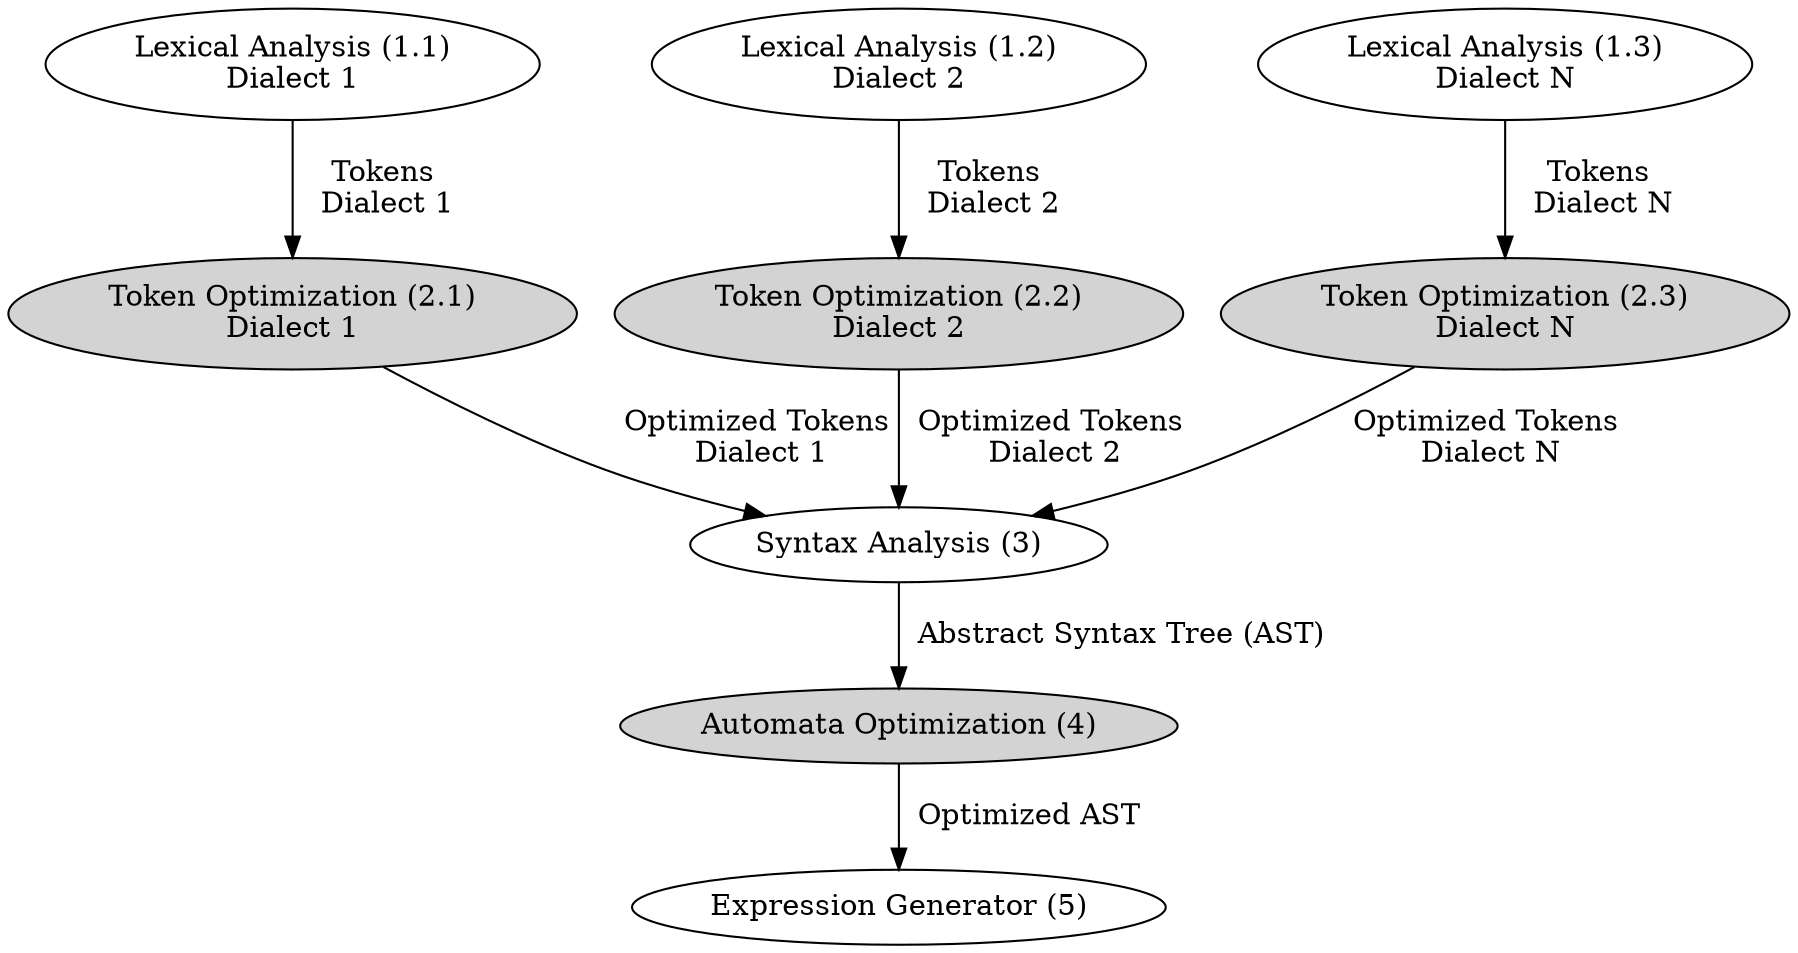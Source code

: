 digraph RegexTranslatorArchitecture {
    graph [dpi=300];
    lexical_analysis_1 [
        label="Lexical Analysis (1.1)\nDialect 1"];
    lexical_analysis_2 [
        label="Lexical Analysis (1.2)\nDialect 2"];
    lexical_analysis_n [
        label="Lexical Analysis (1.3)\nDialect N",
        ordering=out];
    token_optimization_1 [
        label="Token Optimization (2.1)\nDialect 1",
        style=filled,
        background_color=lightgray];
    token_optimization_2 [
        label="Token Optimization (2.2)\nDialect 2",
        style=filled,
        background_color=lightgray];
    token_optimization_n [
        label="Token Optimization (2.3)\nDialect N",
        style=filled,
        background_color=lightgray];
    syntax_analysis [
        label="Syntax Analysis (3)"];
    automata_optimization [
        label="Automata Optimization (4)",
        style=filled,
        background_color=lightgray];
    expression_generator [
        label="Expression Generator (5)"];
        
    lexical_analysis_1 -> token_optimization_1 [
        label="  Tokens\n   Dialect 1"];
    lexical_analysis_2 -> token_optimization_2 [
        label="  Tokens\n   Dialect 2"];
    lexical_analysis_n -> token_optimization_n [
        label="  Tokens\n   Dialect N"];
    token_optimization_1 -> syntax_analysis [
        label="  Optimized Tokens\n   Dialect 1"];
    token_optimization_2 -> syntax_analysis [
        label="  Optimized Tokens\n   Dialect 2"];
    token_optimization_n -> syntax_analysis [
        label="  Optimized Tokens\n   Dialect N"];
    syntax_analysis -> automata_optimization [
        label="  Abstract Syntax Tree (AST)"];
    automata_optimization -> expression_generator [
        label="  Optimized AST"];
}